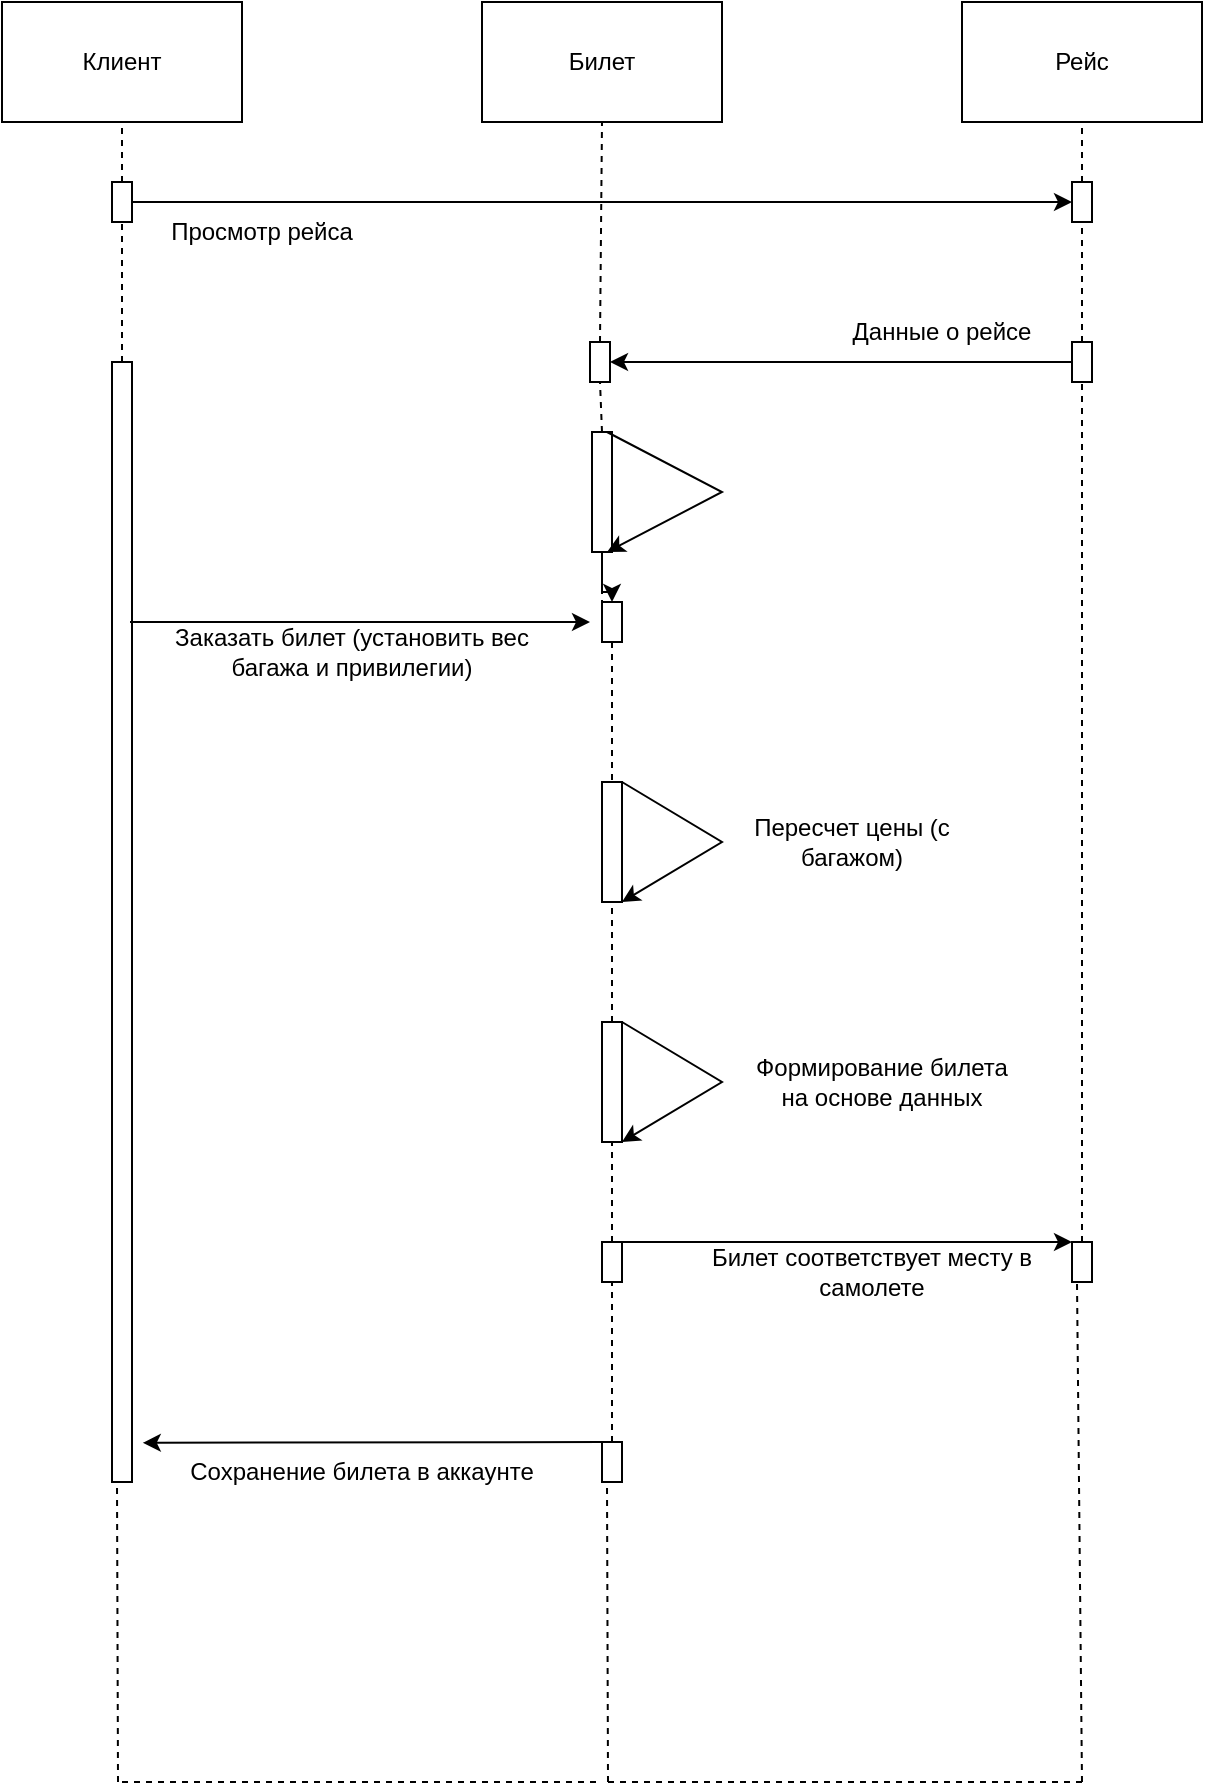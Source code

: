 <mxfile version="22.1.2" type="device">
  <diagram id="C5RBs43oDa-KdzZeNtuy" name="Page-1">
    <mxGraphModel dx="1036" dy="614" grid="1" gridSize="10" guides="1" tooltips="1" connect="1" arrows="1" fold="1" page="1" pageScale="1" pageWidth="827" pageHeight="1169" math="0" shadow="0">
      <root>
        <mxCell id="WIyWlLk6GJQsqaUBKTNV-0" />
        <mxCell id="WIyWlLk6GJQsqaUBKTNV-1" parent="WIyWlLk6GJQsqaUBKTNV-0" />
        <mxCell id="Y_XvqRuDtaauhtKOo0D5-0" value="" style="rounded=0;whiteSpace=wrap;html=1;" vertex="1" parent="WIyWlLk6GJQsqaUBKTNV-1">
          <mxGeometry x="120" y="20" width="120" height="60" as="geometry" />
        </mxCell>
        <mxCell id="Y_XvqRuDtaauhtKOo0D5-1" value="" style="rounded=0;whiteSpace=wrap;html=1;" vertex="1" parent="WIyWlLk6GJQsqaUBKTNV-1">
          <mxGeometry x="360" y="20" width="120" height="60" as="geometry" />
        </mxCell>
        <mxCell id="Y_XvqRuDtaauhtKOo0D5-2" value="" style="rounded=0;whiteSpace=wrap;html=1;" vertex="1" parent="WIyWlLk6GJQsqaUBKTNV-1">
          <mxGeometry x="600" y="20" width="120" height="60" as="geometry" />
        </mxCell>
        <mxCell id="Y_XvqRuDtaauhtKOo0D5-3" value="Клиент&lt;br&gt;" style="text;html=1;strokeColor=none;fillColor=none;align=center;verticalAlign=middle;whiteSpace=wrap;rounded=0;" vertex="1" parent="WIyWlLk6GJQsqaUBKTNV-1">
          <mxGeometry x="150" y="35" width="60" height="30" as="geometry" />
        </mxCell>
        <mxCell id="Y_XvqRuDtaauhtKOo0D5-4" value="Билет&lt;br&gt;" style="text;html=1;strokeColor=none;fillColor=none;align=center;verticalAlign=middle;whiteSpace=wrap;rounded=0;" vertex="1" parent="WIyWlLk6GJQsqaUBKTNV-1">
          <mxGeometry x="390" y="35" width="60" height="30" as="geometry" />
        </mxCell>
        <mxCell id="Y_XvqRuDtaauhtKOo0D5-5" value="Рейс" style="text;html=1;strokeColor=none;fillColor=none;align=center;verticalAlign=middle;whiteSpace=wrap;rounded=0;" vertex="1" parent="WIyWlLk6GJQsqaUBKTNV-1">
          <mxGeometry x="630" y="35" width="60" height="30" as="geometry" />
        </mxCell>
        <mxCell id="Y_XvqRuDtaauhtKOo0D5-8" style="edgeStyle=orthogonalEdgeStyle;rounded=0;orthogonalLoop=1;jettySize=auto;html=1;exitX=1;exitY=0.5;exitDx=0;exitDy=0;entryX=0;entryY=0.5;entryDx=0;entryDy=0;" edge="1" parent="WIyWlLk6GJQsqaUBKTNV-1" source="Y_XvqRuDtaauhtKOo0D5-6" target="Y_XvqRuDtaauhtKOo0D5-7">
          <mxGeometry relative="1" as="geometry" />
        </mxCell>
        <mxCell id="Y_XvqRuDtaauhtKOo0D5-6" value="" style="rounded=0;whiteSpace=wrap;html=1;" vertex="1" parent="WIyWlLk6GJQsqaUBKTNV-1">
          <mxGeometry x="175" y="110" width="10" height="20" as="geometry" />
        </mxCell>
        <mxCell id="Y_XvqRuDtaauhtKOo0D5-7" value="" style="rounded=0;whiteSpace=wrap;html=1;" vertex="1" parent="WIyWlLk6GJQsqaUBKTNV-1">
          <mxGeometry x="655" y="110" width="10" height="20" as="geometry" />
        </mxCell>
        <mxCell id="Y_XvqRuDtaauhtKOo0D5-9" value="Просмотр рейса" style="text;html=1;strokeColor=none;fillColor=none;align=center;verticalAlign=middle;whiteSpace=wrap;rounded=0;" vertex="1" parent="WIyWlLk6GJQsqaUBKTNV-1">
          <mxGeometry x="200" y="120" width="100" height="30" as="geometry" />
        </mxCell>
        <mxCell id="Y_XvqRuDtaauhtKOo0D5-10" value="" style="rounded=0;whiteSpace=wrap;html=1;" vertex="1" parent="WIyWlLk6GJQsqaUBKTNV-1">
          <mxGeometry x="414" y="190" width="10" height="20" as="geometry" />
        </mxCell>
        <mxCell id="Y_XvqRuDtaauhtKOo0D5-14" style="edgeStyle=orthogonalEdgeStyle;rounded=0;orthogonalLoop=1;jettySize=auto;html=1;exitX=0;exitY=0.5;exitDx=0;exitDy=0;entryX=1;entryY=0.5;entryDx=0;entryDy=0;" edge="1" parent="WIyWlLk6GJQsqaUBKTNV-1" source="Y_XvqRuDtaauhtKOo0D5-11" target="Y_XvqRuDtaauhtKOo0D5-10">
          <mxGeometry relative="1" as="geometry" />
        </mxCell>
        <mxCell id="Y_XvqRuDtaauhtKOo0D5-11" value="" style="rounded=0;whiteSpace=wrap;html=1;" vertex="1" parent="WIyWlLk6GJQsqaUBKTNV-1">
          <mxGeometry x="655" y="190" width="10" height="20" as="geometry" />
        </mxCell>
        <mxCell id="Y_XvqRuDtaauhtKOo0D5-15" value="Данные о рейсе" style="text;html=1;strokeColor=none;fillColor=none;align=center;verticalAlign=middle;whiteSpace=wrap;rounded=0;" vertex="1" parent="WIyWlLk6GJQsqaUBKTNV-1">
          <mxGeometry x="540" y="170" width="100" height="30" as="geometry" />
        </mxCell>
        <mxCell id="Y_XvqRuDtaauhtKOo0D5-16" value="" style="rounded=0;whiteSpace=wrap;html=1;" vertex="1" parent="WIyWlLk6GJQsqaUBKTNV-1">
          <mxGeometry x="175" y="200" width="10" height="560" as="geometry" />
        </mxCell>
        <mxCell id="Y_XvqRuDtaauhtKOo0D5-19" value="" style="endArrow=none;dashed=1;html=1;rounded=0;exitX=0.5;exitY=0;exitDx=0;exitDy=0;" edge="1" parent="WIyWlLk6GJQsqaUBKTNV-1" source="Y_XvqRuDtaauhtKOo0D5-16">
          <mxGeometry width="50" height="50" relative="1" as="geometry">
            <mxPoint x="130" y="180" as="sourcePoint" />
            <mxPoint x="180" y="130" as="targetPoint" />
          </mxGeometry>
        </mxCell>
        <mxCell id="Y_XvqRuDtaauhtKOo0D5-20" value="" style="endArrow=none;dashed=1;html=1;rounded=0;entryX=0.5;entryY=1;entryDx=0;entryDy=0;exitX=0.5;exitY=0;exitDx=0;exitDy=0;" edge="1" parent="WIyWlLk6GJQsqaUBKTNV-1" source="Y_XvqRuDtaauhtKOo0D5-6" target="Y_XvqRuDtaauhtKOo0D5-0">
          <mxGeometry width="50" height="50" relative="1" as="geometry">
            <mxPoint x="390" y="310" as="sourcePoint" />
            <mxPoint x="440" y="260" as="targetPoint" />
          </mxGeometry>
        </mxCell>
        <mxCell id="Y_XvqRuDtaauhtKOo0D5-22" value="" style="endArrow=none;dashed=1;html=1;rounded=0;entryX=0.5;entryY=1;entryDx=0;entryDy=0;exitX=0.5;exitY=0;exitDx=0;exitDy=0;" edge="1" parent="WIyWlLk6GJQsqaUBKTNV-1" source="Y_XvqRuDtaauhtKOo0D5-10" target="Y_XvqRuDtaauhtKOo0D5-1">
          <mxGeometry width="50" height="50" relative="1" as="geometry">
            <mxPoint x="390" y="310" as="sourcePoint" />
            <mxPoint x="440" y="260" as="targetPoint" />
          </mxGeometry>
        </mxCell>
        <mxCell id="Y_XvqRuDtaauhtKOo0D5-23" value="" style="endArrow=none;dashed=1;html=1;rounded=0;entryX=0.5;entryY=1;entryDx=0;entryDy=0;exitX=0.5;exitY=0;exitDx=0;exitDy=0;" edge="1" parent="WIyWlLk6GJQsqaUBKTNV-1" source="Y_XvqRuDtaauhtKOo0D5-11" target="Y_XvqRuDtaauhtKOo0D5-7">
          <mxGeometry width="50" height="50" relative="1" as="geometry">
            <mxPoint x="390" y="310" as="sourcePoint" />
            <mxPoint x="440" y="260" as="targetPoint" />
          </mxGeometry>
        </mxCell>
        <mxCell id="Y_XvqRuDtaauhtKOo0D5-24" value="" style="endArrow=none;dashed=1;html=1;rounded=0;entryX=0.5;entryY=1;entryDx=0;entryDy=0;exitX=0.5;exitY=0;exitDx=0;exitDy=0;" edge="1" parent="WIyWlLk6GJQsqaUBKTNV-1" source="Y_XvqRuDtaauhtKOo0D5-7" target="Y_XvqRuDtaauhtKOo0D5-2">
          <mxGeometry width="50" height="50" relative="1" as="geometry">
            <mxPoint x="390" y="310" as="sourcePoint" />
            <mxPoint x="440" y="260" as="targetPoint" />
          </mxGeometry>
        </mxCell>
        <mxCell id="Y_XvqRuDtaauhtKOo0D5-43" value="" style="edgeStyle=orthogonalEdgeStyle;rounded=0;orthogonalLoop=1;jettySize=auto;html=1;" edge="1" parent="WIyWlLk6GJQsqaUBKTNV-1" source="Y_XvqRuDtaauhtKOo0D5-25" target="Y_XvqRuDtaauhtKOo0D5-32">
          <mxGeometry relative="1" as="geometry" />
        </mxCell>
        <mxCell id="Y_XvqRuDtaauhtKOo0D5-25" value="" style="rounded=0;whiteSpace=wrap;html=1;rotation=-90;" vertex="1" parent="WIyWlLk6GJQsqaUBKTNV-1">
          <mxGeometry x="390" y="260" width="60" height="10" as="geometry" />
        </mxCell>
        <mxCell id="Y_XvqRuDtaauhtKOo0D5-28" value="" style="endArrow=classic;html=1;rounded=0;exitX=1;exitY=0.75;exitDx=0;exitDy=0;entryX=0;entryY=0.75;entryDx=0;entryDy=0;" edge="1" parent="WIyWlLk6GJQsqaUBKTNV-1" source="Y_XvqRuDtaauhtKOo0D5-25" target="Y_XvqRuDtaauhtKOo0D5-25">
          <mxGeometry width="50" height="50" relative="1" as="geometry">
            <mxPoint x="530" y="340" as="sourcePoint" />
            <mxPoint x="570" y="370" as="targetPoint" />
            <Array as="points">
              <mxPoint x="480" y="265" />
            </Array>
          </mxGeometry>
        </mxCell>
        <mxCell id="Y_XvqRuDtaauhtKOo0D5-29" value="" style="endArrow=classic;html=1;rounded=0;exitX=1;exitY=0.25;exitDx=0;exitDy=0;entryX=0.5;entryY=0;entryDx=0;entryDy=0;" edge="1" parent="WIyWlLk6GJQsqaUBKTNV-1">
          <mxGeometry width="50" height="50" relative="1" as="geometry">
            <mxPoint x="184" y="330" as="sourcePoint" />
            <mxPoint x="414" y="330" as="targetPoint" />
          </mxGeometry>
        </mxCell>
        <mxCell id="Y_XvqRuDtaauhtKOo0D5-30" value="Заказать билет (установить вес багажа и привилегии)" style="text;html=1;strokeColor=none;fillColor=none;align=center;verticalAlign=middle;whiteSpace=wrap;rounded=0;" vertex="1" parent="WIyWlLk6GJQsqaUBKTNV-1">
          <mxGeometry x="200" y="330" width="190" height="30" as="geometry" />
        </mxCell>
        <mxCell id="Y_XvqRuDtaauhtKOo0D5-31" value="" style="endArrow=none;dashed=1;html=1;rounded=0;entryX=0.5;entryY=1;entryDx=0;entryDy=0;exitX=1;exitY=0.5;exitDx=0;exitDy=0;" edge="1" parent="WIyWlLk6GJQsqaUBKTNV-1" source="Y_XvqRuDtaauhtKOo0D5-25" target="Y_XvqRuDtaauhtKOo0D5-10">
          <mxGeometry width="50" height="50" relative="1" as="geometry">
            <mxPoint x="390" y="310" as="sourcePoint" />
            <mxPoint x="440" y="260" as="targetPoint" />
          </mxGeometry>
        </mxCell>
        <mxCell id="Y_XvqRuDtaauhtKOo0D5-32" value="" style="rounded=0;whiteSpace=wrap;html=1;" vertex="1" parent="WIyWlLk6GJQsqaUBKTNV-1">
          <mxGeometry x="420" y="320" width="10" height="20" as="geometry" />
        </mxCell>
        <mxCell id="Y_XvqRuDtaauhtKOo0D5-33" value="" style="endArrow=none;dashed=1;html=1;rounded=0;exitX=0;exitY=0.5;exitDx=0;exitDy=0;" edge="1" parent="WIyWlLk6GJQsqaUBKTNV-1" source="Y_XvqRuDtaauhtKOo0D5-25">
          <mxGeometry width="50" height="50" relative="1" as="geometry">
            <mxPoint x="390" y="310" as="sourcePoint" />
            <mxPoint x="420" y="320" as="targetPoint" />
          </mxGeometry>
        </mxCell>
        <mxCell id="Y_XvqRuDtaauhtKOo0D5-34" value="" style="rounded=0;whiteSpace=wrap;html=1;" vertex="1" parent="WIyWlLk6GJQsqaUBKTNV-1">
          <mxGeometry x="420" y="410" width="10" height="60" as="geometry" />
        </mxCell>
        <mxCell id="Y_XvqRuDtaauhtKOo0D5-35" value="" style="endArrow=classic;html=1;rounded=0;exitX=1;exitY=0;exitDx=0;exitDy=0;entryX=1;entryY=1;entryDx=0;entryDy=0;" edge="1" parent="WIyWlLk6GJQsqaUBKTNV-1" source="Y_XvqRuDtaauhtKOo0D5-34" target="Y_XvqRuDtaauhtKOo0D5-34">
          <mxGeometry width="50" height="50" relative="1" as="geometry">
            <mxPoint x="430" y="470" as="sourcePoint" />
            <mxPoint x="460" y="510" as="targetPoint" />
            <Array as="points">
              <mxPoint x="480" y="440" />
            </Array>
          </mxGeometry>
        </mxCell>
        <mxCell id="Y_XvqRuDtaauhtKOo0D5-36" value="" style="endArrow=none;dashed=1;html=1;rounded=0;entryX=0.5;entryY=0;entryDx=0;entryDy=0;exitX=0.5;exitY=1;exitDx=0;exitDy=0;" edge="1" parent="WIyWlLk6GJQsqaUBKTNV-1" source="Y_XvqRuDtaauhtKOo0D5-32" target="Y_XvqRuDtaauhtKOo0D5-34">
          <mxGeometry width="50" height="50" relative="1" as="geometry">
            <mxPoint x="390" y="300" as="sourcePoint" />
            <mxPoint x="440" y="250" as="targetPoint" />
          </mxGeometry>
        </mxCell>
        <mxCell id="Y_XvqRuDtaauhtKOo0D5-37" value="" style="rounded=0;whiteSpace=wrap;html=1;" vertex="1" parent="WIyWlLk6GJQsqaUBKTNV-1">
          <mxGeometry x="420" y="530" width="10" height="60" as="geometry" />
        </mxCell>
        <mxCell id="Y_XvqRuDtaauhtKOo0D5-38" value="" style="endArrow=classic;html=1;rounded=0;exitX=1;exitY=0;exitDx=0;exitDy=0;entryX=1;entryY=1;entryDx=0;entryDy=0;" edge="1" parent="WIyWlLk6GJQsqaUBKTNV-1" source="Y_XvqRuDtaauhtKOo0D5-37" target="Y_XvqRuDtaauhtKOo0D5-37">
          <mxGeometry width="50" height="50" relative="1" as="geometry">
            <mxPoint x="430" y="590" as="sourcePoint" />
            <mxPoint x="460" y="630" as="targetPoint" />
            <Array as="points">
              <mxPoint x="480" y="560" />
            </Array>
          </mxGeometry>
        </mxCell>
        <mxCell id="Y_XvqRuDtaauhtKOo0D5-39" value="" style="endArrow=none;dashed=1;html=1;rounded=0;exitX=0.5;exitY=0;exitDx=0;exitDy=0;entryX=0.5;entryY=1;entryDx=0;entryDy=0;" edge="1" parent="WIyWlLk6GJQsqaUBKTNV-1" source="Y_XvqRuDtaauhtKOo0D5-37" target="Y_XvqRuDtaauhtKOo0D5-34">
          <mxGeometry width="50" height="50" relative="1" as="geometry">
            <mxPoint x="390" y="500" as="sourcePoint" />
            <mxPoint x="440" y="450" as="targetPoint" />
          </mxGeometry>
        </mxCell>
        <mxCell id="Y_XvqRuDtaauhtKOo0D5-40" value="Пересчет цены (с багажом)" style="text;html=1;strokeColor=none;fillColor=none;align=center;verticalAlign=middle;whiteSpace=wrap;rounded=0;" vertex="1" parent="WIyWlLk6GJQsqaUBKTNV-1">
          <mxGeometry x="480" y="425" width="130" height="30" as="geometry" />
        </mxCell>
        <mxCell id="Y_XvqRuDtaauhtKOo0D5-41" value="Формирование билета на основе данных" style="text;html=1;strokeColor=none;fillColor=none;align=center;verticalAlign=middle;whiteSpace=wrap;rounded=0;" vertex="1" parent="WIyWlLk6GJQsqaUBKTNV-1">
          <mxGeometry x="490" y="547.5" width="140" height="25" as="geometry" />
        </mxCell>
        <mxCell id="Y_XvqRuDtaauhtKOo0D5-42" value="" style="rounded=0;whiteSpace=wrap;html=1;" vertex="1" parent="WIyWlLk6GJQsqaUBKTNV-1">
          <mxGeometry x="420" y="640" width="10" height="20" as="geometry" />
        </mxCell>
        <mxCell id="Y_XvqRuDtaauhtKOo0D5-46" value="" style="endArrow=none;dashed=1;html=1;rounded=0;entryX=0.5;entryY=1;entryDx=0;entryDy=0;exitX=0.5;exitY=0;exitDx=0;exitDy=0;" edge="1" parent="WIyWlLk6GJQsqaUBKTNV-1" source="Y_XvqRuDtaauhtKOo0D5-42" target="Y_XvqRuDtaauhtKOo0D5-37">
          <mxGeometry width="50" height="50" relative="1" as="geometry">
            <mxPoint x="390" y="700" as="sourcePoint" />
            <mxPoint x="440" y="650" as="targetPoint" />
          </mxGeometry>
        </mxCell>
        <mxCell id="Y_XvqRuDtaauhtKOo0D5-47" value="" style="rounded=0;whiteSpace=wrap;html=1;" vertex="1" parent="WIyWlLk6GJQsqaUBKTNV-1">
          <mxGeometry x="655" y="640" width="10" height="20" as="geometry" />
        </mxCell>
        <mxCell id="Y_XvqRuDtaauhtKOo0D5-49" value="" style="endArrow=classic;html=1;rounded=0;entryX=0;entryY=0;entryDx=0;entryDy=0;exitX=1;exitY=0;exitDx=0;exitDy=0;" edge="1" parent="WIyWlLk6GJQsqaUBKTNV-1" source="Y_XvqRuDtaauhtKOo0D5-42" target="Y_XvqRuDtaauhtKOo0D5-47">
          <mxGeometry width="50" height="50" relative="1" as="geometry">
            <mxPoint x="390" y="500" as="sourcePoint" />
            <mxPoint x="440" y="450" as="targetPoint" />
          </mxGeometry>
        </mxCell>
        <mxCell id="Y_XvqRuDtaauhtKOo0D5-50" value="Билет соответствует месту в самолете" style="text;html=1;strokeColor=none;fillColor=none;align=center;verticalAlign=middle;whiteSpace=wrap;rounded=0;" vertex="1" parent="WIyWlLk6GJQsqaUBKTNV-1">
          <mxGeometry x="470" y="640" width="170" height="30" as="geometry" />
        </mxCell>
        <mxCell id="Y_XvqRuDtaauhtKOo0D5-51" value="" style="endArrow=none;dashed=1;html=1;rounded=0;entryX=0.5;entryY=1;entryDx=0;entryDy=0;exitX=0.5;exitY=0;exitDx=0;exitDy=0;" edge="1" parent="WIyWlLk6GJQsqaUBKTNV-1" source="Y_XvqRuDtaauhtKOo0D5-47" target="Y_XvqRuDtaauhtKOo0D5-11">
          <mxGeometry width="50" height="50" relative="1" as="geometry">
            <mxPoint x="390" y="500" as="sourcePoint" />
            <mxPoint x="440" y="450" as="targetPoint" />
          </mxGeometry>
        </mxCell>
        <mxCell id="Y_XvqRuDtaauhtKOo0D5-52" value="" style="rounded=0;whiteSpace=wrap;html=1;" vertex="1" parent="WIyWlLk6GJQsqaUBKTNV-1">
          <mxGeometry x="420" y="740" width="10" height="20" as="geometry" />
        </mxCell>
        <mxCell id="Y_XvqRuDtaauhtKOo0D5-53" value="" style="endArrow=none;dashed=1;html=1;rounded=0;exitX=0.5;exitY=0;exitDx=0;exitDy=0;entryX=0.5;entryY=1;entryDx=0;entryDy=0;" edge="1" parent="WIyWlLk6GJQsqaUBKTNV-1" source="Y_XvqRuDtaauhtKOo0D5-52" target="Y_XvqRuDtaauhtKOo0D5-42">
          <mxGeometry width="50" height="50" relative="1" as="geometry">
            <mxPoint x="390" y="500" as="sourcePoint" />
            <mxPoint x="430" y="670" as="targetPoint" />
          </mxGeometry>
        </mxCell>
        <mxCell id="Y_XvqRuDtaauhtKOo0D5-54" value="" style="endArrow=classic;html=1;rounded=0;exitX=0;exitY=0;exitDx=0;exitDy=0;entryX=1.54;entryY=0.965;entryDx=0;entryDy=0;entryPerimeter=0;" edge="1" parent="WIyWlLk6GJQsqaUBKTNV-1" source="Y_XvqRuDtaauhtKOo0D5-52" target="Y_XvqRuDtaauhtKOo0D5-16">
          <mxGeometry width="50" height="50" relative="1" as="geometry">
            <mxPoint x="390" y="500" as="sourcePoint" />
            <mxPoint x="190" y="740" as="targetPoint" />
          </mxGeometry>
        </mxCell>
        <mxCell id="Y_XvqRuDtaauhtKOo0D5-55" value="Сохранение билета в аккаунте" style="text;html=1;strokeColor=none;fillColor=none;align=center;verticalAlign=middle;whiteSpace=wrap;rounded=0;" vertex="1" parent="WIyWlLk6GJQsqaUBKTNV-1">
          <mxGeometry x="200" y="740" width="200" height="30" as="geometry" />
        </mxCell>
        <mxCell id="Y_XvqRuDtaauhtKOo0D5-56" value="" style="endArrow=none;dashed=1;html=1;rounded=0;entryX=0.25;entryY=1;entryDx=0;entryDy=0;" edge="1" parent="WIyWlLk6GJQsqaUBKTNV-1" target="Y_XvqRuDtaauhtKOo0D5-52">
          <mxGeometry width="50" height="50" relative="1" as="geometry">
            <mxPoint x="423" y="910" as="sourcePoint" />
            <mxPoint x="440" y="850" as="targetPoint" />
          </mxGeometry>
        </mxCell>
        <mxCell id="Y_XvqRuDtaauhtKOo0D5-57" value="" style="endArrow=none;dashed=1;html=1;rounded=0;entryX=0.25;entryY=1;entryDx=0;entryDy=0;" edge="1" parent="WIyWlLk6GJQsqaUBKTNV-1" target="Y_XvqRuDtaauhtKOo0D5-16">
          <mxGeometry width="50" height="50" relative="1" as="geometry">
            <mxPoint x="178" y="910" as="sourcePoint" />
            <mxPoint x="440" y="850" as="targetPoint" />
          </mxGeometry>
        </mxCell>
        <mxCell id="Y_XvqRuDtaauhtKOo0D5-59" value="" style="endArrow=none;dashed=1;html=1;rounded=0;" edge="1" parent="WIyWlLk6GJQsqaUBKTNV-1">
          <mxGeometry width="50" height="50" relative="1" as="geometry">
            <mxPoint x="180" y="910" as="sourcePoint" />
            <mxPoint x="420" y="910" as="targetPoint" />
          </mxGeometry>
        </mxCell>
        <mxCell id="Y_XvqRuDtaauhtKOo0D5-60" value="" style="endArrow=none;dashed=1;html=1;rounded=0;" edge="1" parent="WIyWlLk6GJQsqaUBKTNV-1">
          <mxGeometry width="50" height="50" relative="1" as="geometry">
            <mxPoint x="660" y="910" as="sourcePoint" />
            <mxPoint x="420" y="910" as="targetPoint" />
          </mxGeometry>
        </mxCell>
        <mxCell id="Y_XvqRuDtaauhtKOo0D5-61" value="" style="endArrow=none;dashed=1;html=1;rounded=0;entryX=0.25;entryY=1;entryDx=0;entryDy=0;" edge="1" parent="WIyWlLk6GJQsqaUBKTNV-1" target="Y_XvqRuDtaauhtKOo0D5-47">
          <mxGeometry width="50" height="50" relative="1" as="geometry">
            <mxPoint x="660" y="910" as="sourcePoint" />
            <mxPoint x="440" y="850" as="targetPoint" />
          </mxGeometry>
        </mxCell>
      </root>
    </mxGraphModel>
  </diagram>
</mxfile>
